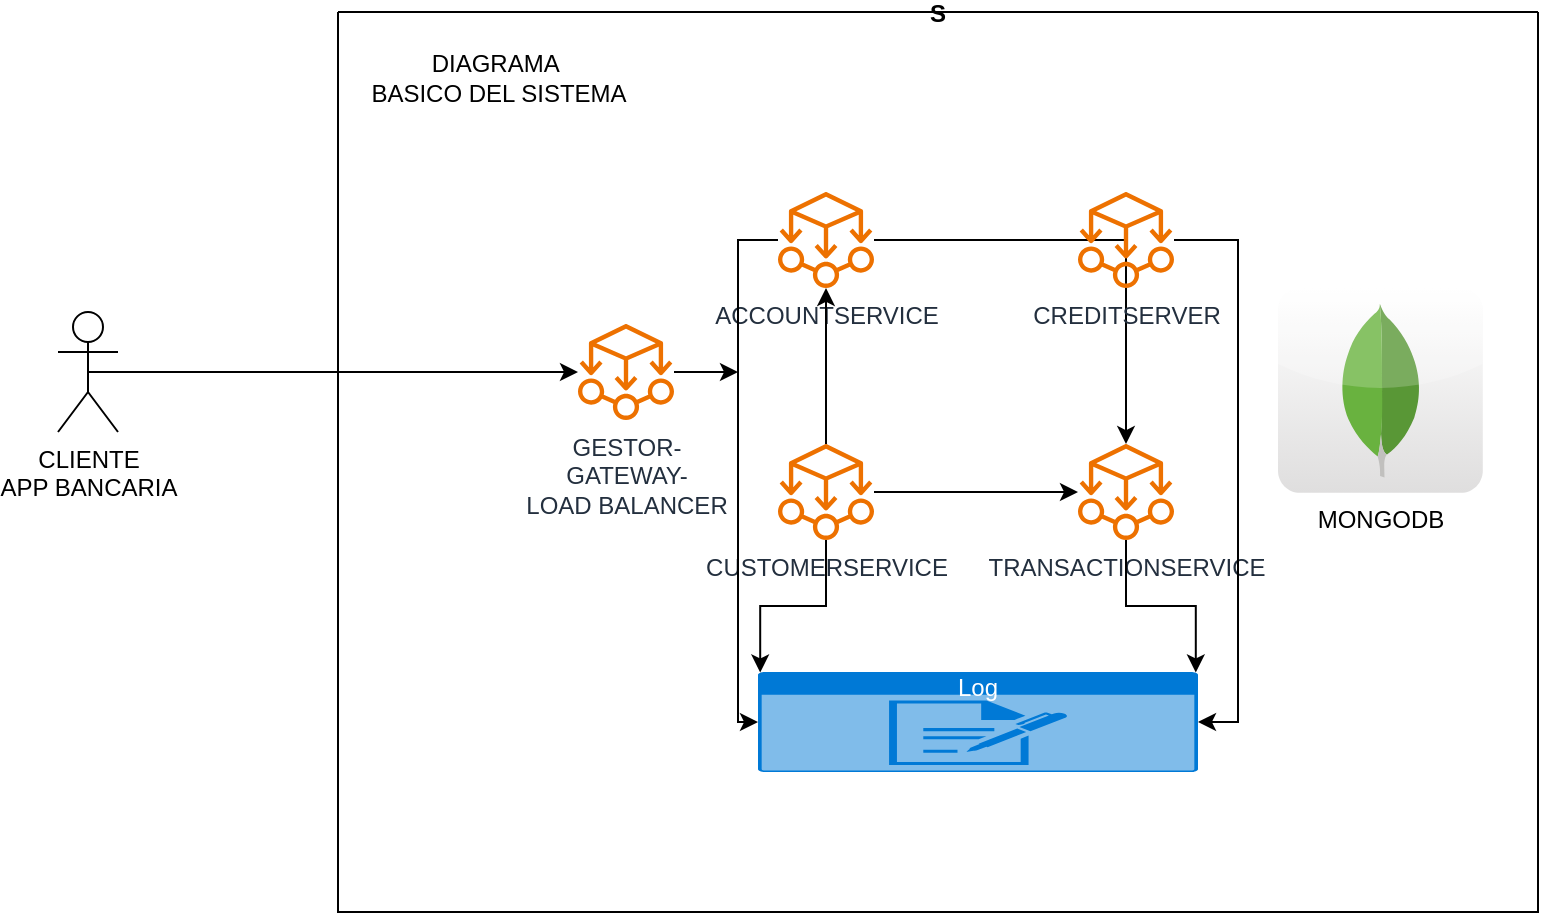 <mxfile version="24.7.17">
  <diagram name="Página-1" id="nYfyMHs2D9rC0miNKQ9X">
    <mxGraphModel dx="864" dy="516" grid="1" gridSize="10" guides="1" tooltips="1" connect="1" arrows="1" fold="1" page="1" pageScale="1" pageWidth="1169" pageHeight="827" math="0" shadow="0">
      <root>
        <mxCell id="0" />
        <mxCell id="1" parent="0" />
        <mxCell id="p3bHe5o3-1bd0Q0DaY_P-1" value="S" style="swimlane;startSize=0;" parent="1" vertex="1">
          <mxGeometry x="270" y="150" width="600" height="450" as="geometry" />
        </mxCell>
        <mxCell id="p3bHe5o3-1bd0Q0DaY_P-15" style="edgeStyle=orthogonalEdgeStyle;rounded=0;orthogonalLoop=1;jettySize=auto;html=1;" parent="p3bHe5o3-1bd0Q0DaY_P-1" source="p3bHe5o3-1bd0Q0DaY_P-4" target="p3bHe5o3-1bd0Q0DaY_P-7" edge="1">
          <mxGeometry relative="1" as="geometry" />
        </mxCell>
        <mxCell id="p3bHe5o3-1bd0Q0DaY_P-4" value="ACCOUNTSERVICE" style="sketch=0;outlineConnect=0;fontColor=#232F3E;gradientColor=none;fillColor=#ED7100;strokeColor=none;dashed=0;verticalLabelPosition=bottom;verticalAlign=top;align=center;html=1;fontSize=12;fontStyle=0;aspect=fixed;pointerEvents=1;shape=mxgraph.aws4.ec2_aws_microservice_extractor_for_net;" parent="p3bHe5o3-1bd0Q0DaY_P-1" vertex="1">
          <mxGeometry x="220" y="90" width="48" height="48" as="geometry" />
        </mxCell>
        <mxCell id="p3bHe5o3-1bd0Q0DaY_P-16" style="edgeStyle=orthogonalEdgeStyle;rounded=0;orthogonalLoop=1;jettySize=auto;html=1;" parent="p3bHe5o3-1bd0Q0DaY_P-1" source="p3bHe5o3-1bd0Q0DaY_P-5" target="p3bHe5o3-1bd0Q0DaY_P-7" edge="1">
          <mxGeometry relative="1" as="geometry" />
        </mxCell>
        <mxCell id="p3bHe5o3-1bd0Q0DaY_P-17" style="edgeStyle=orthogonalEdgeStyle;rounded=0;orthogonalLoop=1;jettySize=auto;html=1;" parent="p3bHe5o3-1bd0Q0DaY_P-1" source="p3bHe5o3-1bd0Q0DaY_P-5" target="p3bHe5o3-1bd0Q0DaY_P-4" edge="1">
          <mxGeometry relative="1" as="geometry" />
        </mxCell>
        <mxCell id="p3bHe5o3-1bd0Q0DaY_P-5" value="CUSTOMERSERVICE" style="sketch=0;outlineConnect=0;fontColor=#232F3E;gradientColor=none;fillColor=#ED7100;strokeColor=none;dashed=0;verticalLabelPosition=bottom;verticalAlign=top;align=center;html=1;fontSize=12;fontStyle=0;aspect=fixed;pointerEvents=1;shape=mxgraph.aws4.ec2_aws_microservice_extractor_for_net;" parent="p3bHe5o3-1bd0Q0DaY_P-1" vertex="1">
          <mxGeometry x="220" y="216" width="48" height="48" as="geometry" />
        </mxCell>
        <mxCell id="p3bHe5o3-1bd0Q0DaY_P-6" value="CREDITSERVER" style="sketch=0;outlineConnect=0;fontColor=#232F3E;gradientColor=none;fillColor=#ED7100;strokeColor=none;dashed=0;verticalLabelPosition=bottom;verticalAlign=top;align=center;html=1;fontSize=12;fontStyle=0;aspect=fixed;pointerEvents=1;shape=mxgraph.aws4.ec2_aws_microservice_extractor_for_net;" parent="p3bHe5o3-1bd0Q0DaY_P-1" vertex="1">
          <mxGeometry x="370" y="90" width="48" height="48" as="geometry" />
        </mxCell>
        <mxCell id="p3bHe5o3-1bd0Q0DaY_P-7" value="TRANSACTIONSERVICE" style="sketch=0;outlineConnect=0;fontColor=#232F3E;gradientColor=none;fillColor=#ED7100;strokeColor=none;dashed=0;verticalLabelPosition=bottom;verticalAlign=top;align=center;html=1;fontSize=12;fontStyle=0;aspect=fixed;pointerEvents=1;shape=mxgraph.aws4.ec2_aws_microservice_extractor_for_net;" parent="p3bHe5o3-1bd0Q0DaY_P-1" vertex="1">
          <mxGeometry x="370" y="216" width="48" height="48" as="geometry" />
        </mxCell>
        <mxCell id="p3bHe5o3-1bd0Q0DaY_P-9" value="Log" style="html=1;whiteSpace=wrap;strokeColor=none;fillColor=#0079D6;labelPosition=center;verticalLabelPosition=middle;verticalAlign=top;align=center;fontSize=12;outlineConnect=0;spacingTop=-6;fontColor=#FFFFFF;sketch=0;shape=mxgraph.sitemap.log;" parent="p3bHe5o3-1bd0Q0DaY_P-1" vertex="1">
          <mxGeometry x="210" y="330" width="220" height="50" as="geometry" />
        </mxCell>
        <mxCell id="p3bHe5o3-1bd0Q0DaY_P-23" style="edgeStyle=orthogonalEdgeStyle;rounded=0;orthogonalLoop=1;jettySize=auto;html=1;" parent="p3bHe5o3-1bd0Q0DaY_P-1" source="p3bHe5o3-1bd0Q0DaY_P-10" edge="1">
          <mxGeometry relative="1" as="geometry">
            <mxPoint x="200" y="180" as="targetPoint" />
          </mxGeometry>
        </mxCell>
        <mxCell id="p3bHe5o3-1bd0Q0DaY_P-10" value="GESTOR-&lt;div&gt;GATEWAY-&lt;/div&gt;&lt;div&gt;LOAD BALANCER&lt;/div&gt;" style="sketch=0;outlineConnect=0;fontColor=#232F3E;gradientColor=none;fillColor=#ED7100;strokeColor=none;dashed=0;verticalLabelPosition=bottom;verticalAlign=top;align=center;html=1;fontSize=12;fontStyle=0;aspect=fixed;pointerEvents=1;shape=mxgraph.aws4.ec2_aws_microservice_extractor_for_net;" parent="p3bHe5o3-1bd0Q0DaY_P-1" vertex="1">
          <mxGeometry x="120" y="156" width="48" height="48" as="geometry" />
        </mxCell>
        <mxCell id="p3bHe5o3-1bd0Q0DaY_P-11" style="edgeStyle=orthogonalEdgeStyle;rounded=0;orthogonalLoop=1;jettySize=auto;html=1;entryX=0;entryY=0.5;entryDx=0;entryDy=0;entryPerimeter=0;" parent="p3bHe5o3-1bd0Q0DaY_P-1" source="p3bHe5o3-1bd0Q0DaY_P-4" target="p3bHe5o3-1bd0Q0DaY_P-9" edge="1">
          <mxGeometry relative="1" as="geometry">
            <Array as="points">
              <mxPoint x="200" y="114" />
              <mxPoint x="200" y="355" />
            </Array>
          </mxGeometry>
        </mxCell>
        <mxCell id="p3bHe5o3-1bd0Q0DaY_P-12" style="edgeStyle=orthogonalEdgeStyle;rounded=0;orthogonalLoop=1;jettySize=auto;html=1;entryX=0.005;entryY=0.005;entryDx=0;entryDy=0;entryPerimeter=0;" parent="p3bHe5o3-1bd0Q0DaY_P-1" source="p3bHe5o3-1bd0Q0DaY_P-5" target="p3bHe5o3-1bd0Q0DaY_P-9" edge="1">
          <mxGeometry relative="1" as="geometry" />
        </mxCell>
        <mxCell id="p3bHe5o3-1bd0Q0DaY_P-13" style="edgeStyle=orthogonalEdgeStyle;rounded=0;orthogonalLoop=1;jettySize=auto;html=1;entryX=0.995;entryY=0.005;entryDx=0;entryDy=0;entryPerimeter=0;" parent="p3bHe5o3-1bd0Q0DaY_P-1" source="p3bHe5o3-1bd0Q0DaY_P-7" target="p3bHe5o3-1bd0Q0DaY_P-9" edge="1">
          <mxGeometry relative="1" as="geometry" />
        </mxCell>
        <mxCell id="p3bHe5o3-1bd0Q0DaY_P-14" style="edgeStyle=orthogonalEdgeStyle;rounded=0;orthogonalLoop=1;jettySize=auto;html=1;entryX=1;entryY=0.5;entryDx=0;entryDy=0;entryPerimeter=0;" parent="p3bHe5o3-1bd0Q0DaY_P-1" source="p3bHe5o3-1bd0Q0DaY_P-6" target="p3bHe5o3-1bd0Q0DaY_P-9" edge="1">
          <mxGeometry relative="1" as="geometry">
            <Array as="points">
              <mxPoint x="450" y="114" />
              <mxPoint x="450" y="355" />
            </Array>
          </mxGeometry>
        </mxCell>
        <mxCell id="XuSWelnsq-YTAtwF_0Lg-1" value="MONGODB" style="dashed=0;outlineConnect=0;html=1;align=center;labelPosition=center;verticalLabelPosition=bottom;verticalAlign=top;shape=mxgraph.webicons.mongodb;gradientColor=#DFDEDE" vertex="1" parent="p3bHe5o3-1bd0Q0DaY_P-1">
          <mxGeometry x="470" y="138" width="102.4" height="102.4" as="geometry" />
        </mxCell>
        <mxCell id="p3bHe5o3-1bd0Q0DaY_P-3" value="CLIENTE&lt;br&gt;APP BANCARIA" style="shape=umlActor;verticalLabelPosition=bottom;verticalAlign=top;html=1;outlineConnect=0;" parent="1" vertex="1">
          <mxGeometry x="130" y="300" width="30" height="60" as="geometry" />
        </mxCell>
        <mxCell id="p3bHe5o3-1bd0Q0DaY_P-19" value="DIAGRAMA&amp;nbsp;&lt;div&gt;BASICO DEL SISTEMA&lt;/div&gt;" style="text;html=1;align=center;verticalAlign=middle;resizable=0;points=[];autosize=1;strokeColor=none;fillColor=none;" parent="1" vertex="1">
          <mxGeometry x="275" y="163" width="150" height="40" as="geometry" />
        </mxCell>
        <mxCell id="p3bHe5o3-1bd0Q0DaY_P-20" style="edgeStyle=orthogonalEdgeStyle;rounded=0;orthogonalLoop=1;jettySize=auto;html=1;exitX=0.5;exitY=0.5;exitDx=0;exitDy=0;exitPerimeter=0;" parent="1" source="p3bHe5o3-1bd0Q0DaY_P-3" target="p3bHe5o3-1bd0Q0DaY_P-10" edge="1">
          <mxGeometry relative="1" as="geometry" />
        </mxCell>
      </root>
    </mxGraphModel>
  </diagram>
</mxfile>

